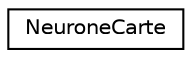 digraph G
{
  edge [fontname="Helvetica",fontsize="10",labelfontname="Helvetica",labelfontsize="10"];
  node [fontname="Helvetica",fontsize="10",shape=record];
  rankdir="LR";
  Node1 [label="NeuroneCarte",height=0.2,width=0.4,color="black", fillcolor="white", style="filled",URL="$class_neurone_carte.html"];
}
